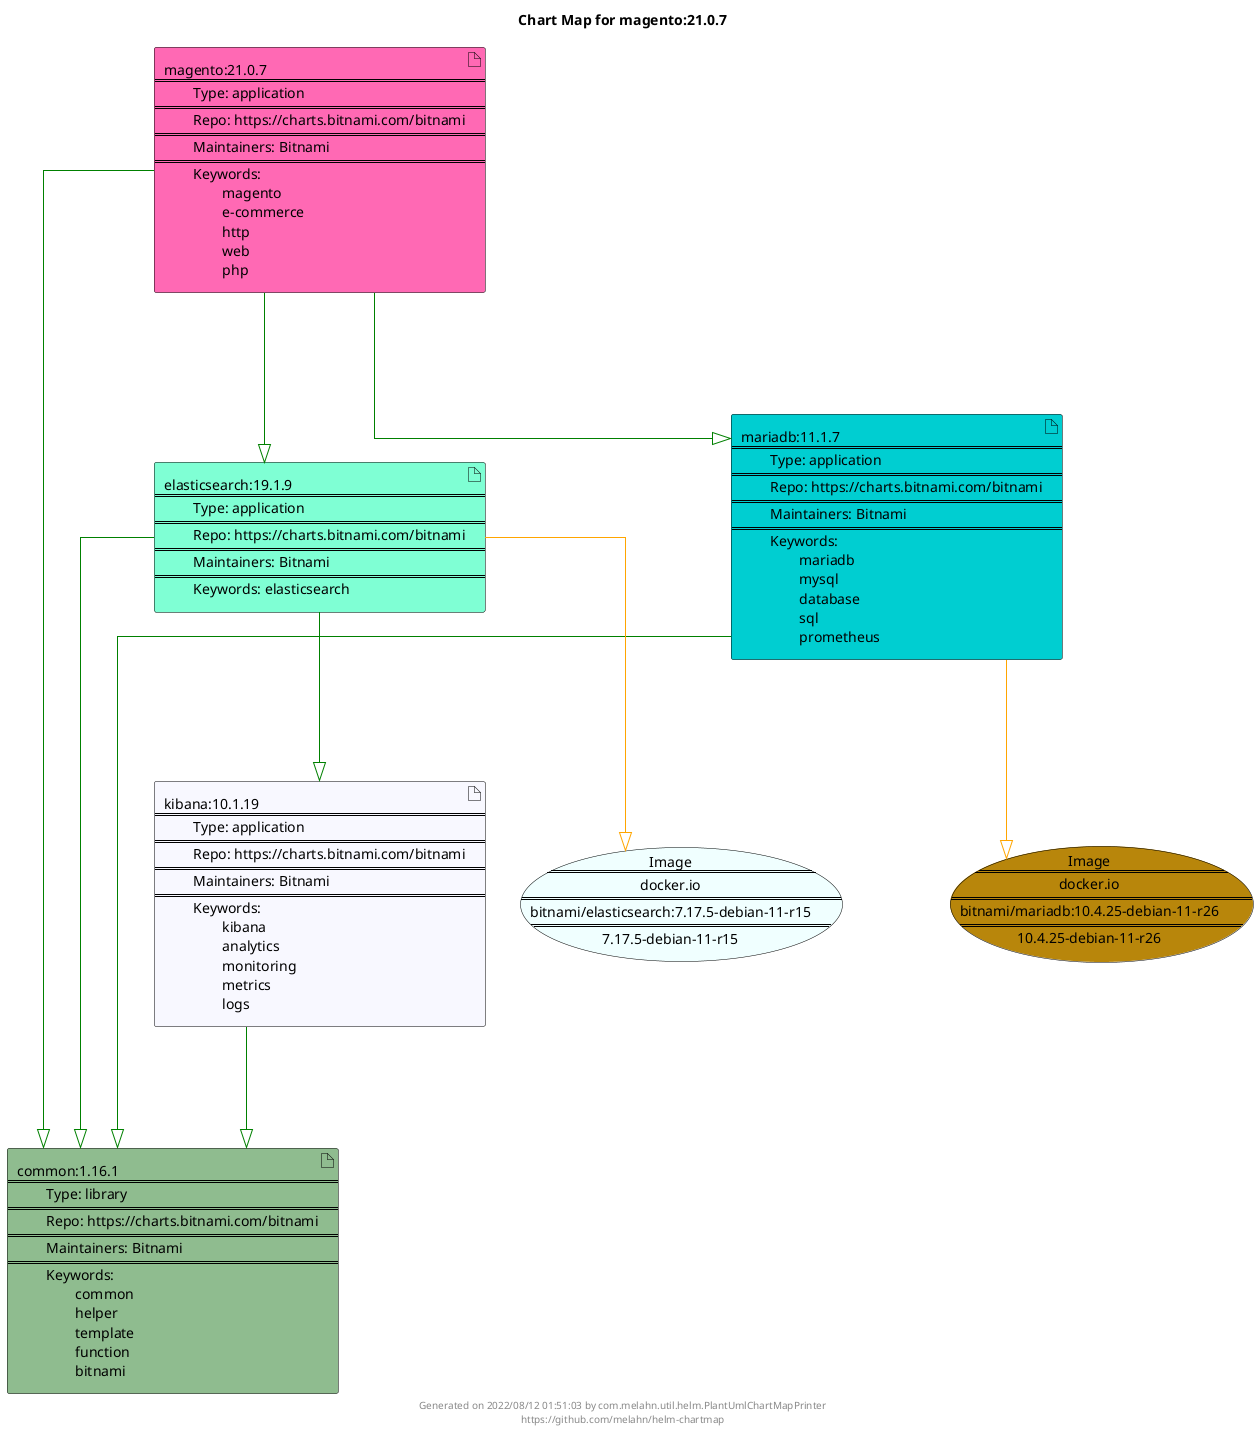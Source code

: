 @startuml
skinparam linetype ortho
skinparam backgroundColor white
skinparam usecaseBorderColor black
skinparam usecaseArrowColor LightSlateGray
skinparam artifactBorderColor black
skinparam artifactArrowColor LightSlateGray

title Chart Map for magento:21.0.7

'There are 5 referenced Helm Charts
artifact "common:1.16.1\n====\n\tType: library\n====\n\tRepo: https://charts.bitnami.com/bitnami\n====\n\tMaintainers: Bitnami\n====\n\tKeywords: \n\t\tcommon\n\t\thelper\n\t\ttemplate\n\t\tfunction\n\t\tbitnami" as common_1_16_1 #DarkSeaGreen
artifact "magento:21.0.7\n====\n\tType: application\n====\n\tRepo: https://charts.bitnami.com/bitnami\n====\n\tMaintainers: Bitnami\n====\n\tKeywords: \n\t\tmagento\n\t\te-commerce\n\t\thttp\n\t\tweb\n\t\tphp" as magento_21_0_7 #HotPink
artifact "kibana:10.1.19\n====\n\tType: application\n====\n\tRepo: https://charts.bitnami.com/bitnami\n====\n\tMaintainers: Bitnami\n====\n\tKeywords: \n\t\tkibana\n\t\tanalytics\n\t\tmonitoring\n\t\tmetrics\n\t\tlogs" as kibana_10_1_19 #GhostWhite
artifact "elasticsearch:19.1.9\n====\n\tType: application\n====\n\tRepo: https://charts.bitnami.com/bitnami\n====\n\tMaintainers: Bitnami\n====\n\tKeywords: elasticsearch" as elasticsearch_19_1_9 #Aquamarine
artifact "mariadb:11.1.7\n====\n\tType: application\n====\n\tRepo: https://charts.bitnami.com/bitnami\n====\n\tMaintainers: Bitnami\n====\n\tKeywords: \n\t\tmariadb\n\t\tmysql\n\t\tdatabase\n\t\tsql\n\t\tprometheus" as mariadb_11_1_7 #DarkTurquoise

'There are 2 referenced Docker Images
usecase "Image\n====\ndocker.io\n====\nbitnami/elasticsearch:7.17.5-debian-11-r15\n====\n7.17.5-debian-11-r15" as docker_io_bitnami_elasticsearch_7_17_5_debian_11_r15 #Azure
usecase "Image\n====\ndocker.io\n====\nbitnami/mariadb:10.4.25-debian-11-r26\n====\n10.4.25-debian-11-r26" as docker_io_bitnami_mariadb_10_4_25_debian_11_r26 #DarkGoldenRod

'Chart Dependencies
magento_21_0_7--[#green]-|>mariadb_11_1_7
mariadb_11_1_7--[#green]-|>common_1_16_1
magento_21_0_7--[#green]-|>common_1_16_1
magento_21_0_7--[#green]-|>elasticsearch_19_1_9
elasticsearch_19_1_9--[#green]-|>kibana_10_1_19
kibana_10_1_19--[#green]-|>common_1_16_1
elasticsearch_19_1_9--[#green]-|>common_1_16_1
elasticsearch_19_1_9--[#orange]-|>docker_io_bitnami_elasticsearch_7_17_5_debian_11_r15
mariadb_11_1_7--[#orange]-|>docker_io_bitnami_mariadb_10_4_25_debian_11_r26

center footer Generated on 2022/08/12 01:51:03 by com.melahn.util.helm.PlantUmlChartMapPrinter\nhttps://github.com/melahn/helm-chartmap
@enduml
